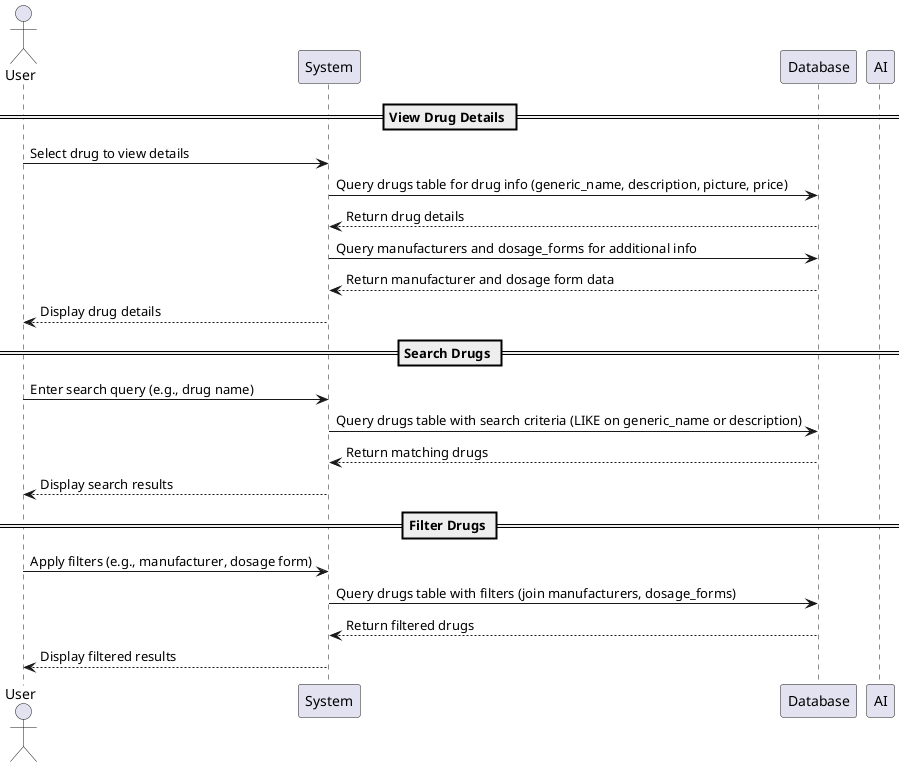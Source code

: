 @startuml Drug Catalog Sequence
actor User
participant System
participant Database
participant AI

== View Drug Details ==
User -> System: Select drug to view details
System -> Database: Query drugs table for drug info (generic_name, description, picture, price)
Database --> System: Return drug details
System -> Database: Query manufacturers and dosage_forms for additional info
Database --> System: Return manufacturer and dosage form data
System --> User: Display drug details

== Search Drugs ==
User -> System: Enter search query (e.g., drug name)
System -> Database: Query drugs table with search criteria (LIKE on generic_name or description)
Database --> System: Return matching drugs
System --> User: Display search results

== Filter Drugs ==
User -> System: Apply filters (e.g., manufacturer, dosage form)
System -> Database: Query drugs table with filters (join manufacturers, dosage_forms)
Database --> System: Return filtered drugs
System --> User: Display filtered results

@enduml
